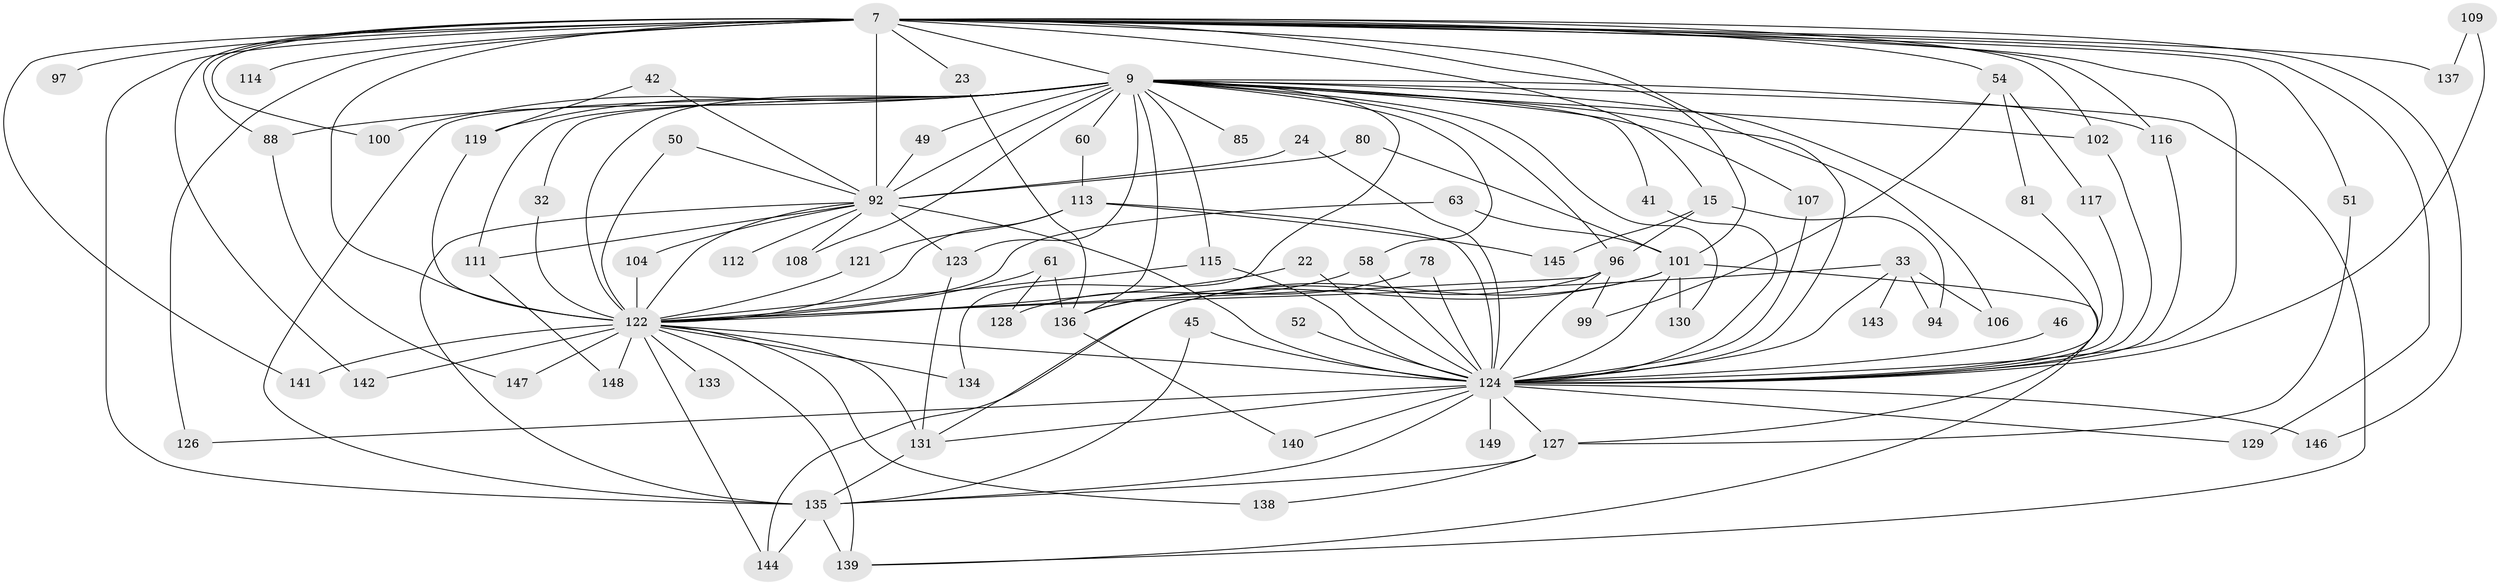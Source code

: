 // original degree distribution, {24: 0.013422818791946308, 32: 0.006711409395973154, 18: 0.006711409395973154, 25: 0.006711409395973154, 33: 0.013422818791946308, 20: 0.006711409395973154, 28: 0.006711409395973154, 16: 0.006711409395973154, 8: 0.006711409395973154, 5: 0.040268456375838924, 3: 0.2080536912751678, 7: 0.013422818791946308, 4: 0.12751677852348994, 6: 0.020134228187919462, 2: 0.5167785234899329}
// Generated by graph-tools (version 1.1) at 2025/48/03/04/25 21:48:36]
// undirected, 74 vertices, 150 edges
graph export_dot {
graph [start="1"]
  node [color=gray90,style=filled];
  7 [super="+6"];
  9 [super="+1"];
  15;
  22;
  23;
  24;
  32;
  33 [super="+20"];
  41;
  42;
  45;
  46;
  49 [super="+43"];
  50;
  51;
  52;
  54 [super="+44"];
  58 [super="+39"];
  60;
  61 [super="+55"];
  63;
  78;
  80;
  81;
  85;
  88 [super="+13"];
  92 [super="+74+10"];
  94;
  96 [super="+16+83"];
  97;
  99;
  100;
  101 [super="+98"];
  102 [super="+26+86"];
  104;
  106;
  107;
  108;
  109;
  111 [super="+64+62"];
  112;
  113 [super="+25+57+89"];
  114;
  115 [super="+90"];
  116 [super="+59+110"];
  117;
  119 [super="+37"];
  121;
  122 [super="+40+79+91"];
  123 [super="+68"];
  124 [super="+77+8"];
  126;
  127 [super="+56"];
  128;
  129;
  130;
  131 [super="+95+120"];
  133;
  134;
  135 [super="+118+132+65+93"];
  136 [super="+14+12"];
  137 [super="+28"];
  138;
  139 [super="+105"];
  140;
  141 [super="+67"];
  142 [super="+125"];
  143;
  144 [super="+75"];
  145;
  146;
  147;
  148 [super="+87"];
  149;
  7 -- 9 [weight=6];
  7 -- 51;
  7 -- 54 [weight=3];
  7 -- 92 [weight=7];
  7 -- 137 [weight=3];
  7 -- 129;
  7 -- 141 [weight=2];
  7 -- 142 [weight=2];
  7 -- 15 [weight=2];
  7 -- 146;
  7 -- 23;
  7 -- 88 [weight=2];
  7 -- 97 [weight=2];
  7 -- 100;
  7 -- 106;
  7 -- 114 [weight=2];
  7 -- 116;
  7 -- 126;
  7 -- 101;
  7 -- 102;
  7 -- 124 [weight=6];
  7 -- 135 [weight=5];
  7 -- 122 [weight=11];
  9 -- 49 [weight=2];
  9 -- 60;
  9 -- 85 [weight=2];
  9 -- 100;
  9 -- 108;
  9 -- 111 [weight=3];
  9 -- 119 [weight=2];
  9 -- 124 [weight=5];
  9 -- 134;
  9 -- 88;
  9 -- 130;
  9 -- 136 [weight=4];
  9 -- 32;
  9 -- 41;
  9 -- 107;
  9 -- 58;
  9 -- 123 [weight=2];
  9 -- 102 [weight=2];
  9 -- 96 [weight=2];
  9 -- 92 [weight=5];
  9 -- 127 [weight=3];
  9 -- 115;
  9 -- 116;
  9 -- 135;
  9 -- 139;
  9 -- 122 [weight=3];
  15 -- 94;
  15 -- 145;
  15 -- 96;
  22 -- 124 [weight=2];
  22 -- 122;
  23 -- 136;
  24 -- 92;
  24 -- 124;
  32 -- 122;
  33 -- 106;
  33 -- 94;
  33 -- 143;
  33 -- 124 [weight=2];
  33 -- 122;
  41 -- 124;
  42 -- 119;
  42 -- 92;
  45 -- 124 [weight=2];
  45 -- 135;
  46 -- 124;
  49 -- 92;
  50 -- 92;
  50 -- 122;
  51 -- 127;
  52 -- 124;
  54 -- 99;
  54 -- 117;
  54 -- 81;
  58 -- 128;
  58 -- 124 [weight=2];
  60 -- 113;
  61 -- 128;
  61 -- 136;
  61 -- 122 [weight=2];
  63 -- 101;
  63 -- 122;
  78 -- 136;
  78 -- 124;
  80 -- 101;
  80 -- 92;
  81 -- 124;
  88 -- 147;
  92 -- 104;
  92 -- 108;
  92 -- 112;
  92 -- 123 [weight=2];
  92 -- 124 [weight=5];
  92 -- 135;
  92 -- 122 [weight=3];
  92 -- 111;
  96 -- 99;
  96 -- 124;
  96 -- 122;
  96 -- 131;
  101 -- 136 [weight=2];
  101 -- 130;
  101 -- 144;
  101 -- 124;
  101 -- 139;
  102 -- 124 [weight=2];
  104 -- 122;
  107 -- 124;
  109 -- 137;
  109 -- 124;
  111 -- 148;
  113 -- 121;
  113 -- 145;
  113 -- 124 [weight=5];
  113 -- 122;
  115 -- 124;
  115 -- 122;
  116 -- 124;
  117 -- 124;
  119 -- 122;
  121 -- 122;
  122 -- 147;
  122 -- 139;
  122 -- 124 [weight=4];
  122 -- 133;
  122 -- 134;
  122 -- 138;
  122 -- 141;
  122 -- 142;
  122 -- 144;
  122 -- 148 [weight=2];
  122 -- 131;
  123 -- 131;
  124 -- 129;
  124 -- 131;
  124 -- 140;
  124 -- 146;
  124 -- 149 [weight=2];
  124 -- 126;
  124 -- 127 [weight=2];
  124 -- 135 [weight=2];
  127 -- 138;
  127 -- 135 [weight=2];
  131 -- 135;
  135 -- 144;
  135 -- 139 [weight=3];
  136 -- 140;
}
